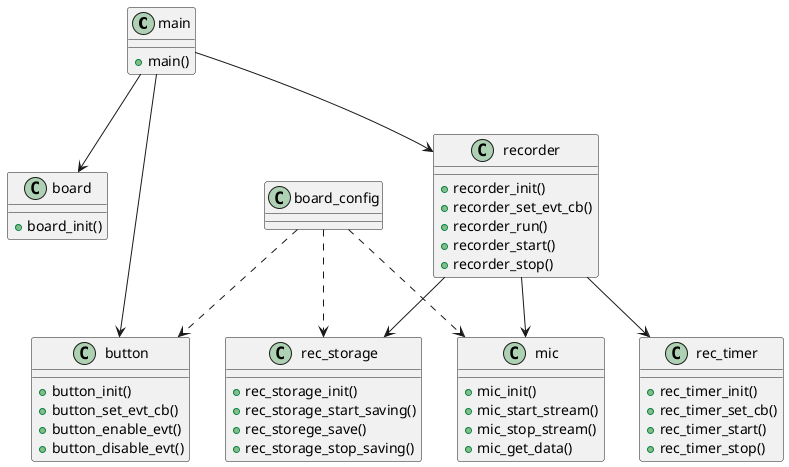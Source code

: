 @startuml

class main {
    + main()
}

class board {
    + board_init()
}

class board_config {
}

class button {
    + button_init()
    + button_set_evt_cb()
    + button_enable_evt()
    + button_disable_evt()
}

class recorder {
    + recorder_init()
    + recorder_set_evt_cb()
    + recorder_run()
    + recorder_start()
    + recorder_stop()
}

class rec_timer {
    + rec_timer_init()
    + rec_timer_set_cb()
    + rec_timer_start()
    + rec_timer_stop()
}

class rec_storage {
    + rec_storage_init()
    + rec_storage_start_saving()
    + rec_storege_save()
    + rec_storage_stop_saving()
}

class mic {
    + mic_init()
    + mic_start_stream()
    + mic_stop_stream()
    + mic_get_data()
}

main --> recorder
main --> board
main --> button

recorder --> rec_timer
recorder --> mic
recorder --> rec_storage

board_config ..> mic
board_config ..> rec_storage
board_config ..> button

@enduml